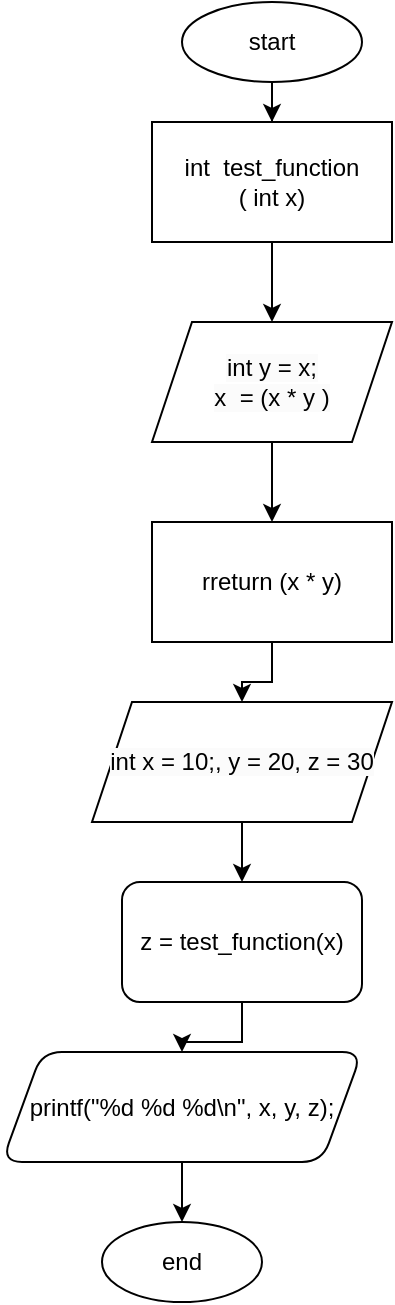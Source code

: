 <mxfile version="20.8.15" type="github">
  <diagram id="C5RBs43oDa-KdzZeNtuy" name="Page-1">
    <mxGraphModel dx="814" dy="463" grid="1" gridSize="10" guides="1" tooltips="1" connect="1" arrows="1" fold="1" page="1" pageScale="1" pageWidth="827" pageHeight="1169" math="0" shadow="0">
      <root>
        <mxCell id="WIyWlLk6GJQsqaUBKTNV-0" />
        <mxCell id="WIyWlLk6GJQsqaUBKTNV-1" parent="WIyWlLk6GJQsqaUBKTNV-0" />
        <mxCell id="Zuv0m0FxV4smydVGYN0A-4" value="" style="edgeStyle=orthogonalEdgeStyle;rounded=0;orthogonalLoop=1;jettySize=auto;html=1;" edge="1" parent="WIyWlLk6GJQsqaUBKTNV-1" source="Zuv0m0FxV4smydVGYN0A-1" target="Zuv0m0FxV4smydVGYN0A-3">
          <mxGeometry relative="1" as="geometry" />
        </mxCell>
        <mxCell id="Zuv0m0FxV4smydVGYN0A-1" value="start" style="ellipse;whiteSpace=wrap;html=1;" vertex="1" parent="WIyWlLk6GJQsqaUBKTNV-1">
          <mxGeometry x="320" width="90" height="40" as="geometry" />
        </mxCell>
        <mxCell id="Zuv0m0FxV4smydVGYN0A-13" value="" style="edgeStyle=orthogonalEdgeStyle;rounded=0;orthogonalLoop=1;jettySize=auto;html=1;" edge="1" parent="WIyWlLk6GJQsqaUBKTNV-1" source="Zuv0m0FxV4smydVGYN0A-3" target="Zuv0m0FxV4smydVGYN0A-11">
          <mxGeometry relative="1" as="geometry" />
        </mxCell>
        <mxCell id="Zuv0m0FxV4smydVGYN0A-3" value="int&amp;nbsp; test_function&lt;br&gt;( int x)" style="whiteSpace=wrap;html=1;" vertex="1" parent="WIyWlLk6GJQsqaUBKTNV-1">
          <mxGeometry x="305" y="60" width="120" height="60" as="geometry" />
        </mxCell>
        <mxCell id="Zuv0m0FxV4smydVGYN0A-17" value="" style="edgeStyle=orthogonalEdgeStyle;rounded=0;orthogonalLoop=1;jettySize=auto;html=1;" edge="1" parent="WIyWlLk6GJQsqaUBKTNV-1" source="Zuv0m0FxV4smydVGYN0A-7" target="Zuv0m0FxV4smydVGYN0A-16">
          <mxGeometry relative="1" as="geometry" />
        </mxCell>
        <mxCell id="Zuv0m0FxV4smydVGYN0A-7" value="rreturn (x * y)" style="whiteSpace=wrap;html=1;" vertex="1" parent="WIyWlLk6GJQsqaUBKTNV-1">
          <mxGeometry x="305" y="260" width="120" height="60" as="geometry" />
        </mxCell>
        <mxCell id="Zuv0m0FxV4smydVGYN0A-14" value="" style="edgeStyle=orthogonalEdgeStyle;rounded=0;orthogonalLoop=1;jettySize=auto;html=1;" edge="1" parent="WIyWlLk6GJQsqaUBKTNV-1" source="Zuv0m0FxV4smydVGYN0A-11" target="Zuv0m0FxV4smydVGYN0A-7">
          <mxGeometry relative="1" as="geometry" />
        </mxCell>
        <mxCell id="Zuv0m0FxV4smydVGYN0A-11" value="&lt;span style=&quot;color: rgb(0, 0, 0); font-family: Helvetica; font-size: 12px; font-style: normal; font-variant-ligatures: normal; font-variant-caps: normal; font-weight: 400; letter-spacing: normal; orphans: 2; text-align: center; text-indent: 0px; text-transform: none; widows: 2; word-spacing: 0px; -webkit-text-stroke-width: 0px; background-color: rgb(251, 251, 251); text-decoration-thickness: initial; text-decoration-style: initial; text-decoration-color: initial; float: none; display: inline !important;&quot;&gt;int y = x;&lt;/span&gt;&lt;br style=&quot;border-color: var(--border-color); color: rgb(0, 0, 0); font-family: Helvetica; font-size: 12px; font-style: normal; font-variant-ligatures: normal; font-variant-caps: normal; font-weight: 400; letter-spacing: normal; orphans: 2; text-align: center; text-indent: 0px; text-transform: none; widows: 2; word-spacing: 0px; -webkit-text-stroke-width: 0px; background-color: rgb(251, 251, 251); text-decoration-thickness: initial; text-decoration-style: initial; text-decoration-color: initial;&quot;&gt;&lt;span style=&quot;color: rgb(0, 0, 0); font-family: Helvetica; font-size: 12px; font-style: normal; font-variant-ligatures: normal; font-variant-caps: normal; font-weight: 400; letter-spacing: normal; orphans: 2; text-align: center; text-indent: 0px; text-transform: none; widows: 2; word-spacing: 0px; -webkit-text-stroke-width: 0px; background-color: rgb(251, 251, 251); text-decoration-thickness: initial; text-decoration-style: initial; text-decoration-color: initial; float: none; display: inline !important;&quot;&gt;x&amp;nbsp; = (x * y )&lt;/span&gt;" style="shape=parallelogram;perimeter=parallelogramPerimeter;whiteSpace=wrap;html=1;fixedSize=1;" vertex="1" parent="WIyWlLk6GJQsqaUBKTNV-1">
          <mxGeometry x="305" y="160" width="120" height="60" as="geometry" />
        </mxCell>
        <mxCell id="Zuv0m0FxV4smydVGYN0A-19" value="" style="edgeStyle=orthogonalEdgeStyle;rounded=0;orthogonalLoop=1;jettySize=auto;html=1;" edge="1" parent="WIyWlLk6GJQsqaUBKTNV-1" source="Zuv0m0FxV4smydVGYN0A-16">
          <mxGeometry relative="1" as="geometry">
            <mxPoint x="350" y="440" as="targetPoint" />
          </mxGeometry>
        </mxCell>
        <mxCell id="Zuv0m0FxV4smydVGYN0A-16" value="&lt;span style=&quot;color: rgb(0, 0, 0); font-family: Helvetica; font-size: 12px; font-style: normal; font-variant-ligatures: normal; font-variant-caps: normal; font-weight: 400; letter-spacing: normal; orphans: 2; text-align: center; text-indent: 0px; text-transform: none; widows: 2; word-spacing: 0px; -webkit-text-stroke-width: 0px; background-color: rgb(251, 251, 251); text-decoration-thickness: initial; text-decoration-style: initial; text-decoration-color: initial; float: none; display: inline !important;&quot;&gt;int x = 10;, y = 20, z = 30&lt;/span&gt;" style="shape=parallelogram;perimeter=parallelogramPerimeter;whiteSpace=wrap;html=1;fixedSize=1;" vertex="1" parent="WIyWlLk6GJQsqaUBKTNV-1">
          <mxGeometry x="275" y="350" width="150" height="60" as="geometry" />
        </mxCell>
        <mxCell id="Zuv0m0FxV4smydVGYN0A-22" value="" style="edgeStyle=orthogonalEdgeStyle;rounded=0;orthogonalLoop=1;jettySize=auto;html=1;" edge="1" parent="WIyWlLk6GJQsqaUBKTNV-1" source="Zuv0m0FxV4smydVGYN0A-20" target="Zuv0m0FxV4smydVGYN0A-21">
          <mxGeometry relative="1" as="geometry" />
        </mxCell>
        <mxCell id="Zuv0m0FxV4smydVGYN0A-20" value="z = test_function(x)" style="rounded=1;whiteSpace=wrap;html=1;" vertex="1" parent="WIyWlLk6GJQsqaUBKTNV-1">
          <mxGeometry x="290" y="440" width="120" height="60" as="geometry" />
        </mxCell>
        <mxCell id="Zuv0m0FxV4smydVGYN0A-24" value="" style="edgeStyle=orthogonalEdgeStyle;rounded=0;orthogonalLoop=1;jettySize=auto;html=1;" edge="1" parent="WIyWlLk6GJQsqaUBKTNV-1" source="Zuv0m0FxV4smydVGYN0A-21" target="Zuv0m0FxV4smydVGYN0A-23">
          <mxGeometry relative="1" as="geometry" />
        </mxCell>
        <mxCell id="Zuv0m0FxV4smydVGYN0A-21" value="printf(&quot;%d %d %d\n&quot;, x, y, z);" style="shape=parallelogram;perimeter=parallelogramPerimeter;whiteSpace=wrap;html=1;fixedSize=1;rounded=1;" vertex="1" parent="WIyWlLk6GJQsqaUBKTNV-1">
          <mxGeometry x="230" y="525" width="180" height="55" as="geometry" />
        </mxCell>
        <mxCell id="Zuv0m0FxV4smydVGYN0A-23" value="end" style="ellipse;whiteSpace=wrap;html=1;rounded=1;" vertex="1" parent="WIyWlLk6GJQsqaUBKTNV-1">
          <mxGeometry x="280" y="610" width="80" height="40" as="geometry" />
        </mxCell>
      </root>
    </mxGraphModel>
  </diagram>
</mxfile>
